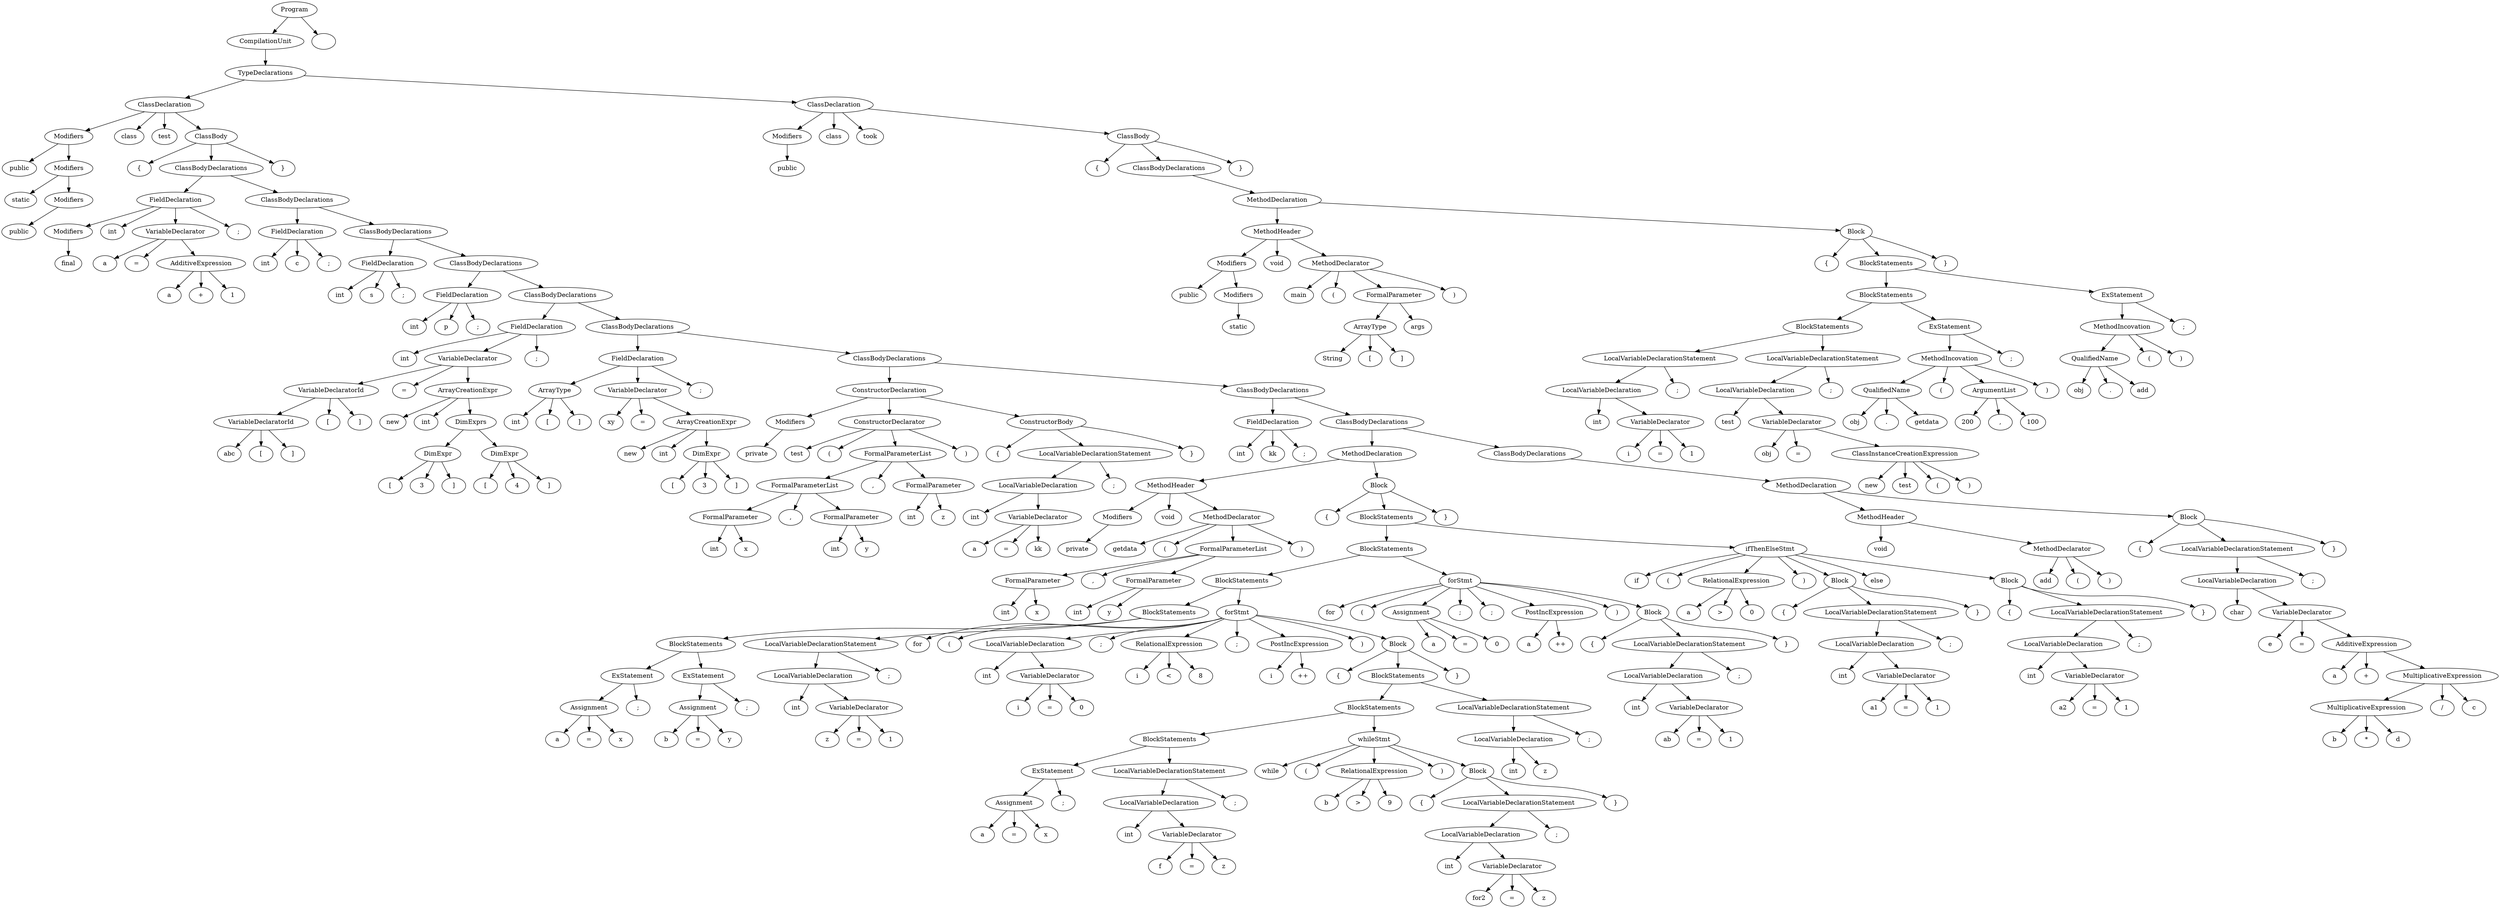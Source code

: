 digraph G {
n1 [label="public"]
n2 [label="static"]
n3 [label="public"]
n4 [label="Modifiers"]
n4->n3;
n5 [label="Modifiers"]
n5->n4;
n5->n2;
n6 [label="Modifiers"]
n6->n5;
n6->n1;
n7 [label="class"]
n8 [label="test"]
n9 [label="{"]
n10 [label="final"]
n11 [label="Modifiers"]
n11->n10;
n12 [label="int"]
n13 [label="a"]
n14 [label="="]
n15 [label="a"]
n16 [label="+"]
n17 [label="1"]
n18 [label="AdditiveExpression"]
n18->n17;
n18->n16;
n18->n15;
n19 [label="VariableDeclarator"]
n19->n18;
n19->n14;
n19->n13;
n20 [label=";"]
n21 [label="FieldDeclaration"]
n21->n20;
n21->n19;
n21->n12;
n21->n11;
n22 [label="int"]
n23 [label="c"]
n24 [label=";"]
n25 [label="FieldDeclaration"]
n25->n24;
n25->n23;
n25->n22;
n26 [label="int"]
n27 [label="s"]
n28 [label=";"]
n29 [label="FieldDeclaration"]
n29->n28;
n29->n27;
n29->n26;
n30 [label="int"]
n31 [label="p"]
n32 [label=";"]
n33 [label="FieldDeclaration"]
n33->n32;
n33->n31;
n33->n30;
n34 [label="int"]
n35 [label="abc"]
n36 [label="["]
n37 [label="]"]
n38 [label="VariableDeclaratorId"]
n38->n37;
n38->n36;
n38->n35;
n39 [label="["]
n40 [label="]"]
n41 [label="VariableDeclaratorId"]
n41->n40;
n41->n39;
n41->n38;
n42 [label="="]
n43 [label="new"]
n44 [label="int"]
n45 [label="["]
n46 [label="3"]
n47 [label="]"]
n48 [label="DimExpr"]
n48->n47;
n48->n46;
n48->n45;
n49 [label="["]
n50 [label="4"]
n51 [label="]"]
n52 [label="DimExpr"]
n52->n51;
n52->n50;
n52->n49;
n53 [label="DimExprs"]
n53->n52;
n53->n48;
n54 [label="ArrayCreationExpr"]
n54->n53;
n54->n44;
n54->n43;
n55 [label="VariableDeclarator"]
n55->n54;
n55->n42;
n55->n41;
n56 [label=";"]
n57 [label="FieldDeclaration"]
n57->n56;
n57->n55;
n57->n34;
n58 [label="int"]
n59 [label="["]
n60 [label="]"]
n61 [label="ArrayType"]
n61->n60;
n61->n59;
n61->n58;
n62 [label="xy"]
n63 [label="="]
n64 [label="new"]
n65 [label="int"]
n66 [label="["]
n67 [label="3"]
n68 [label="]"]
n69 [label="DimExpr"]
n69->n68;
n69->n67;
n69->n66;
n70 [label="ArrayCreationExpr"]
n70->n69;
n70->n65;
n70->n64;
n71 [label="VariableDeclarator"]
n71->n70;
n71->n63;
n71->n62;
n72 [label=";"]
n73 [label="FieldDeclaration"]
n73->n72;
n73->n71;
n73->n61;
n74 [label="private"]
n75 [label="Modifiers"]
n75->n74;
n76 [label="test"]
n77 [label="("]
n78 [label="int"]
n79 [label="x"]
n80 [label="FormalParameter"]
n80->n79;
n80->n78;
n81 [label=","]
n82 [label="int"]
n83 [label="y"]
n84 [label="FormalParameter"]
n84->n83;
n84->n82;
n85 [label="FormalParameterList"]
n85->n84;
n85->n81;
n85->n80;
n86 [label=","]
n87 [label="int"]
n88 [label="z"]
n89 [label="FormalParameter"]
n89->n88;
n89->n87;
n90 [label="FormalParameterList"]
n90->n89;
n90->n86;
n90->n85;
n91 [label=")"]
n92 [label="ConstructorDeclarator"]
n92->n91;
n92->n90;
n92->n77;
n92->n76;
n93 [label="{"]
n94 [label="int"]
n95 [label="a"]
n96 [label="="]
n97 [label="kk"]
n98 [label="VariableDeclarator"]
n98->n97;
n98->n96;
n98->n95;
n99 [label="LocalVariableDeclaration"]
n99->n98;
n99->n94;
n100 [label=";"]
n101 [label="LocalVariableDeclarationStatement"]
n101->n100;
n101->n99;
n102 [label="}"]
n103 [label="ConstructorBody"]
n103->n102;
n103->n101;
n103->n93;
n104 [label="ConstructorDeclaration"]
n104->n103;
n104->n92;
n104->n75;
n105 [label="int"]
n106 [label="kk"]
n107 [label=";"]
n108 [label="FieldDeclaration"]
n108->n107;
n108->n106;
n108->n105;
n109 [label="private"]
n110 [label="Modifiers"]
n110->n109;
n111 [label="void"]
n112 [label="getdata"]
n113 [label="("]
n114 [label="int"]
n115 [label="x"]
n116 [label="FormalParameter"]
n116->n115;
n116->n114;
n117 [label=","]
n118 [label="int"]
n119 [label="y"]
n120 [label="FormalParameter"]
n120->n119;
n120->n118;
n121 [label="FormalParameterList"]
n121->n120;
n121->n117;
n121->n116;
n122 [label=")"]
n123 [label="MethodDeclarator"]
n123->n122;
n123->n121;
n123->n113;
n123->n112;
n124 [label="MethodHeader"]
n124->n123;
n124->n111;
n124->n110;
n125 [label="{"]
n126 [label="a"]
n127 [label="="]
n128 [label="x"]
n129 [label="Assignment"]
n129->n128;
n129->n127;
n129->n126;
n130 [label=";"]
n131 [label="ExStatement"]
n131->n130;
n131->n129;
n132 [label="b"]
n133 [label="="]
n134 [label="y"]
n135 [label="Assignment"]
n135->n134;
n135->n133;
n135->n132;
n136 [label=";"]
n137 [label="ExStatement"]
n137->n136;
n137->n135;
n138 [label="BlockStatements"]
n138->n137;
n138->n131;
n139 [label="int"]
n140 [label="z"]
n141 [label="="]
n142 [label="1"]
n143 [label="VariableDeclarator"]
n143->n142;
n143->n141;
n143->n140;
n144 [label="LocalVariableDeclaration"]
n144->n143;
n144->n139;
n145 [label=";"]
n146 [label="LocalVariableDeclarationStatement"]
n146->n145;
n146->n144;
n147 [label="BlockStatements"]
n147->n146;
n147->n138;
n148 [label="for"]
n149 [label="("]
n150 [label="int"]
n151 [label="i"]
n152 [label="="]
n153 [label="0"]
n154 [label="VariableDeclarator"]
n154->n153;
n154->n152;
n154->n151;
n155 [label="LocalVariableDeclaration"]
n155->n154;
n155->n150;
n156 [label=";"]
n157 [label="i"]
n158 [label="<"]
n159 [label="8"]
n160 [label="RelationalExpression"]
n160->n159;
n160->n158;
n160->n157;
n161 [label=";"]
n162 [label="i"]
n163 [label="++"]
n164 [label="PostIncExpression"]
n164->n163;
n164->n162;
n165 [label=")"]
n166 [label="{"]
n167 [label="a"]
n168 [label="="]
n169 [label="x"]
n170 [label="Assignment"]
n170->n169;
n170->n168;
n170->n167;
n171 [label=";"]
n172 [label="ExStatement"]
n172->n171;
n172->n170;
n173 [label="int"]
n174 [label="f"]
n175 [label="="]
n176 [label="z"]
n177 [label="VariableDeclarator"]
n177->n176;
n177->n175;
n177->n174;
n178 [label="LocalVariableDeclaration"]
n178->n177;
n178->n173;
n179 [label=";"]
n180 [label="LocalVariableDeclarationStatement"]
n180->n179;
n180->n178;
n181 [label="BlockStatements"]
n181->n180;
n181->n172;
n182 [label="while"]
n183 [label="("]
n184 [label="b"]
n185 [label=">"]
n186 [label="9"]
n187 [label="RelationalExpression"]
n187->n186;
n187->n185;
n187->n184;
n188 [label=")"]
n189 [label="{"]
n190 [label="int"]
n191 [label="for2"]
n192 [label="="]
n193 [label="z"]
n194 [label="VariableDeclarator"]
n194->n193;
n194->n192;
n194->n191;
n195 [label="LocalVariableDeclaration"]
n195->n194;
n195->n190;
n196 [label=";"]
n197 [label="LocalVariableDeclarationStatement"]
n197->n196;
n197->n195;
n198 [label="}"]
n199 [label="Block"]
n199->n198;
n199->n197;
n199->n189;
n200 [label="whileStmt"]
n200->n199;
n200->n188;
n200->n187;
n200->n183;
n200->n182;
n201 [label="BlockStatements"]
n201->n200;
n201->n181;
n202 [label="int"]
n203 [label="z"]
n204 [label="LocalVariableDeclaration"]
n204->n203;
n204->n202;
n205 [label=";"]
n206 [label="LocalVariableDeclarationStatement"]
n206->n205;
n206->n204;
n207 [label="BlockStatements"]
n207->n206;
n207->n201;
n208 [label="}"]
n209 [label="Block"]
n209->n208;
n209->n207;
n209->n166;
n210 [label="forStmt"]
n210->n209;
n210->n165;
n210->n164;
n210->n161;
n210->n160;
n210->n156;
n210->n155;
n210->n149;
n210->n148;
n211 [label="BlockStatements"]
n211->n210;
n211->n147;
n212 [label="for"]
n213 [label="("]
n214 [label="a"]
n215 [label="="]
n216 [label="0"]
n217 [label="Assignment"]
n217->n216;
n217->n215;
n217->n214;
n218 [label=";"]
n219 [label=";"]
n220 [label="a"]
n221 [label="++"]
n222 [label="PostIncExpression"]
n222->n221;
n222->n220;
n223 [label=")"]
n224 [label="{"]
n225 [label="int"]
n226 [label="ab"]
n227 [label="="]
n228 [label="1"]
n229 [label="VariableDeclarator"]
n229->n228;
n229->n227;
n229->n226;
n230 [label="LocalVariableDeclaration"]
n230->n229;
n230->n225;
n231 [label=";"]
n232 [label="LocalVariableDeclarationStatement"]
n232->n231;
n232->n230;
n233 [label="}"]
n234 [label="Block"]
n234->n233;
n234->n232;
n234->n224;
n235 [label="forStmt"]
n235->n234;
n235->n223;
n235->n222;
n235->n219;
n235->n218;
n235->n217;
n235->n213;
n235->n212;
n236 [label="BlockStatements"]
n236->n235;
n236->n211;
n237 [label="if"]
n238 [label="("]
n239 [label="a"]
n240 [label=">"]
n241 [label="0"]
n242 [label="RelationalExpression"]
n242->n241;
n242->n240;
n242->n239;
n243 [label=")"]
n244 [label="{"]
n245 [label="int"]
n246 [label="a1"]
n247 [label="="]
n248 [label="1"]
n249 [label="VariableDeclarator"]
n249->n248;
n249->n247;
n249->n246;
n250 [label="LocalVariableDeclaration"]
n250->n249;
n250->n245;
n251 [label=";"]
n252 [label="LocalVariableDeclarationStatement"]
n252->n251;
n252->n250;
n253 [label="}"]
n254 [label="Block"]
n254->n253;
n254->n252;
n254->n244;
n255 [label="else"]
n256 [label="{"]
n257 [label="int"]
n258 [label="a2"]
n259 [label="="]
n260 [label="1"]
n261 [label="VariableDeclarator"]
n261->n260;
n261->n259;
n261->n258;
n262 [label="LocalVariableDeclaration"]
n262->n261;
n262->n257;
n263 [label=";"]
n264 [label="LocalVariableDeclarationStatement"]
n264->n263;
n264->n262;
n265 [label="}"]
n266 [label="Block"]
n266->n265;
n266->n264;
n266->n256;
n267 [label="ifThenElseStmt"]
n267->n266;
n267->n255;
n267->n254;
n267->n243;
n267->n242;
n267->n238;
n267->n237;
n268 [label="BlockStatements"]
n268->n267;
n268->n236;
n269 [label="}"]
n270 [label="Block"]
n270->n269;
n270->n268;
n270->n125;
n271 [label="MethodDeclaration"]
n271->n270;
n271->n124;
n272 [label="void"]
n273 [label="add"]
n274 [label="("]
n275 [label=")"]
n276 [label="MethodDeclarator"]
n276->n275;
n276->n274;
n276->n273;
n277 [label="MethodHeader"]
n277->n276;
n277->n272;
n278 [label="{"]
n279 [label="char"]
n280 [label="e"]
n281 [label="="]
n282 [label="a"]
n283 [label="+"]
n284 [label="b"]
n285 [label="*"]
n286 [label="d"]
n287 [label="MultiplicativeExpression"]
n287->n286;
n287->n285;
n287->n284;
n288 [label="/"]
n289 [label="c"]
n290 [label="MultiplicativeExpression"]
n290->n289;
n290->n288;
n290->n287;
n291 [label="AdditiveExpression"]
n291->n290;
n291->n283;
n291->n282;
n292 [label="VariableDeclarator"]
n292->n291;
n292->n281;
n292->n280;
n293 [label="LocalVariableDeclaration"]
n293->n292;
n293->n279;
n294 [label=";"]
n295 [label="LocalVariableDeclarationStatement"]
n295->n294;
n295->n293;
n296 [label="}"]
n297 [label="Block"]
n297->n296;
n297->n295;
n297->n278;
n298 [label="MethodDeclaration"]
n298->n297;
n298->n277;
n299 [label="ClassBodyDeclarations"]
n299->n298;
n300 [label="ClassBodyDeclarations"]
n300->n299;
n300->n271;
n301 [label="ClassBodyDeclarations"]
n301->n300;
n301->n108;
n302 [label="ClassBodyDeclarations"]
n302->n301;
n302->n104;
n303 [label="ClassBodyDeclarations"]
n303->n302;
n303->n73;
n304 [label="ClassBodyDeclarations"]
n304->n303;
n304->n57;
n305 [label="ClassBodyDeclarations"]
n305->n304;
n305->n33;
n306 [label="ClassBodyDeclarations"]
n306->n305;
n306->n29;
n307 [label="ClassBodyDeclarations"]
n307->n306;
n307->n25;
n308 [label="ClassBodyDeclarations"]
n308->n307;
n308->n21;
n309 [label="}"]
n310 [label="ClassBody"]
n310->n309;
n310->n308;
n310->n9;
n311 [label="ClassDeclaration"]
n311->n310;
n311->n8;
n311->n7;
n311->n6;
n312 [label="public"]
n313 [label="Modifiers"]
n313->n312;
n314 [label="class"]
n315 [label="took"]
n316 [label="{"]
n317 [label="public"]
n318 [label="static"]
n319 [label="Modifiers"]
n319->n318;
n320 [label="Modifiers"]
n320->n319;
n320->n317;
n321 [label="void"]
n322 [label="main"]
n323 [label="("]
n324 [label="String"]
n325 [label="["]
n326 [label="]"]
n327 [label="ArrayType"]
n327->n326;
n327->n325;
n327->n324;
n328 [label="args"]
n329 [label="FormalParameter"]
n329->n328;
n329->n327;
n330 [label=")"]
n331 [label="MethodDeclarator"]
n331->n330;
n331->n329;
n331->n323;
n331->n322;
n332 [label="MethodHeader"]
n332->n331;
n332->n321;
n332->n320;
n333 [label="{"]
n334 [label="int"]
n335 [label="i"]
n336 [label="="]
n337 [label="1"]
n338 [label="VariableDeclarator"]
n338->n337;
n338->n336;
n338->n335;
n339 [label="LocalVariableDeclaration"]
n339->n338;
n339->n334;
n340 [label=";"]
n341 [label="LocalVariableDeclarationStatement"]
n341->n340;
n341->n339;
n342 [label="test"]
n343 [label="obj"]
n344 [label="="]
n345 [label="new"]
n346 [label="test"]
n347 [label="("]
n348 [label=")"]
n349 [label="ClassInstanceCreationExpression"]
n349->n348;
n349->n347;
n349->n346;
n349->n345;
n350 [label="VariableDeclarator"]
n350->n349;
n350->n344;
n350->n343;
n351 [label="LocalVariableDeclaration"]
n351->n350;
n351->n342;
n352 [label=";"]
n353 [label="LocalVariableDeclarationStatement"]
n353->n352;
n353->n351;
n354 [label="BlockStatements"]
n354->n353;
n354->n341;
n355 [label="obj"]
n356 [label="."]
n357 [label="getdata"]
n358 [label="QualifiedName"]
n358->n357;
n358->n356;
n358->n355;
n359 [label="("]
n360 [label="200"]
n361 [label=","]
n362 [label="100"]
n363 [label="ArgumentList"]
n363->n362;
n363->n361;
n363->n360;
n364 [label=")"]
n365 [label="MethodIncovation"]
n365->n364;
n365->n363;
n365->n359;
n365->n358;
n366 [label=";"]
n367 [label="ExStatement"]
n367->n366;
n367->n365;
n368 [label="BlockStatements"]
n368->n367;
n368->n354;
n369 [label="obj"]
n370 [label="."]
n371 [label="add"]
n372 [label="QualifiedName"]
n372->n371;
n372->n370;
n372->n369;
n373 [label="("]
n374 [label=")"]
n375 [label="MethodIncovation"]
n375->n374;
n375->n373;
n375->n372;
n376 [label=";"]
n377 [label="ExStatement"]
n377->n376;
n377->n375;
n378 [label="BlockStatements"]
n378->n377;
n378->n368;
n379 [label="}"]
n380 [label="Block"]
n380->n379;
n380->n378;
n380->n333;
n381 [label="MethodDeclaration"]
n381->n380;
n381->n332;
n382 [label="ClassBodyDeclarations"]
n382->n381;
n383 [label="}"]
n384 [label="ClassBody"]
n384->n383;
n384->n382;
n384->n316;
n385 [label="ClassDeclaration"]
n385->n384;
n385->n315;
n385->n314;
n385->n313;
n386 [label="TypeDeclarations"]
n386->n385;
n386->n311;
n387 [label="CompilationUnit"]
n387->n386;
n388 [label="Program"]
n388->n389;
n388->n387;
n389 [label=""]
}
